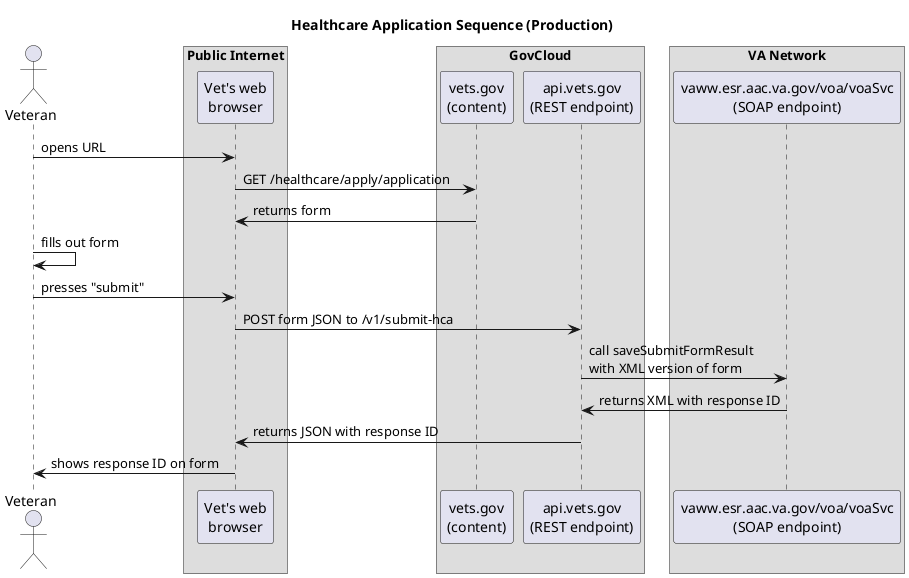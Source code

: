 @startuml
title Healthcare Application Sequence (Production)
actor Veteran as vet

box "Public Internet"
participant "Vet's web\nbrowser" as browser
end box

box "GovCloud"
participant "vets.gov\n(content)" as vetsgov
participant "api.vets.gov\n(REST endpoint)" as vetrest
end box

box "VA Network"
participant "vaww.esr.aac.va.gov/voa/voaSvc\n(SOAP endpoint)" as vetsoap
end box

vet -> browser : opens URL
browser -> vetsgov : GET /healthcare/apply/application
vetsgov -> browser : returns form
vet -> vet : fills out form
vet -> browser : presses "submit"
browser -> vetrest : POST form JSON to /v1/submit-hca
vetrest -> vetsoap : call saveSubmitFormResult\nwith XML version of form
vetsoap -> vetrest : returns XML with response ID
vetrest -> browser : returns JSON with response ID
browser -> vet : shows response ID on form
@enduml
